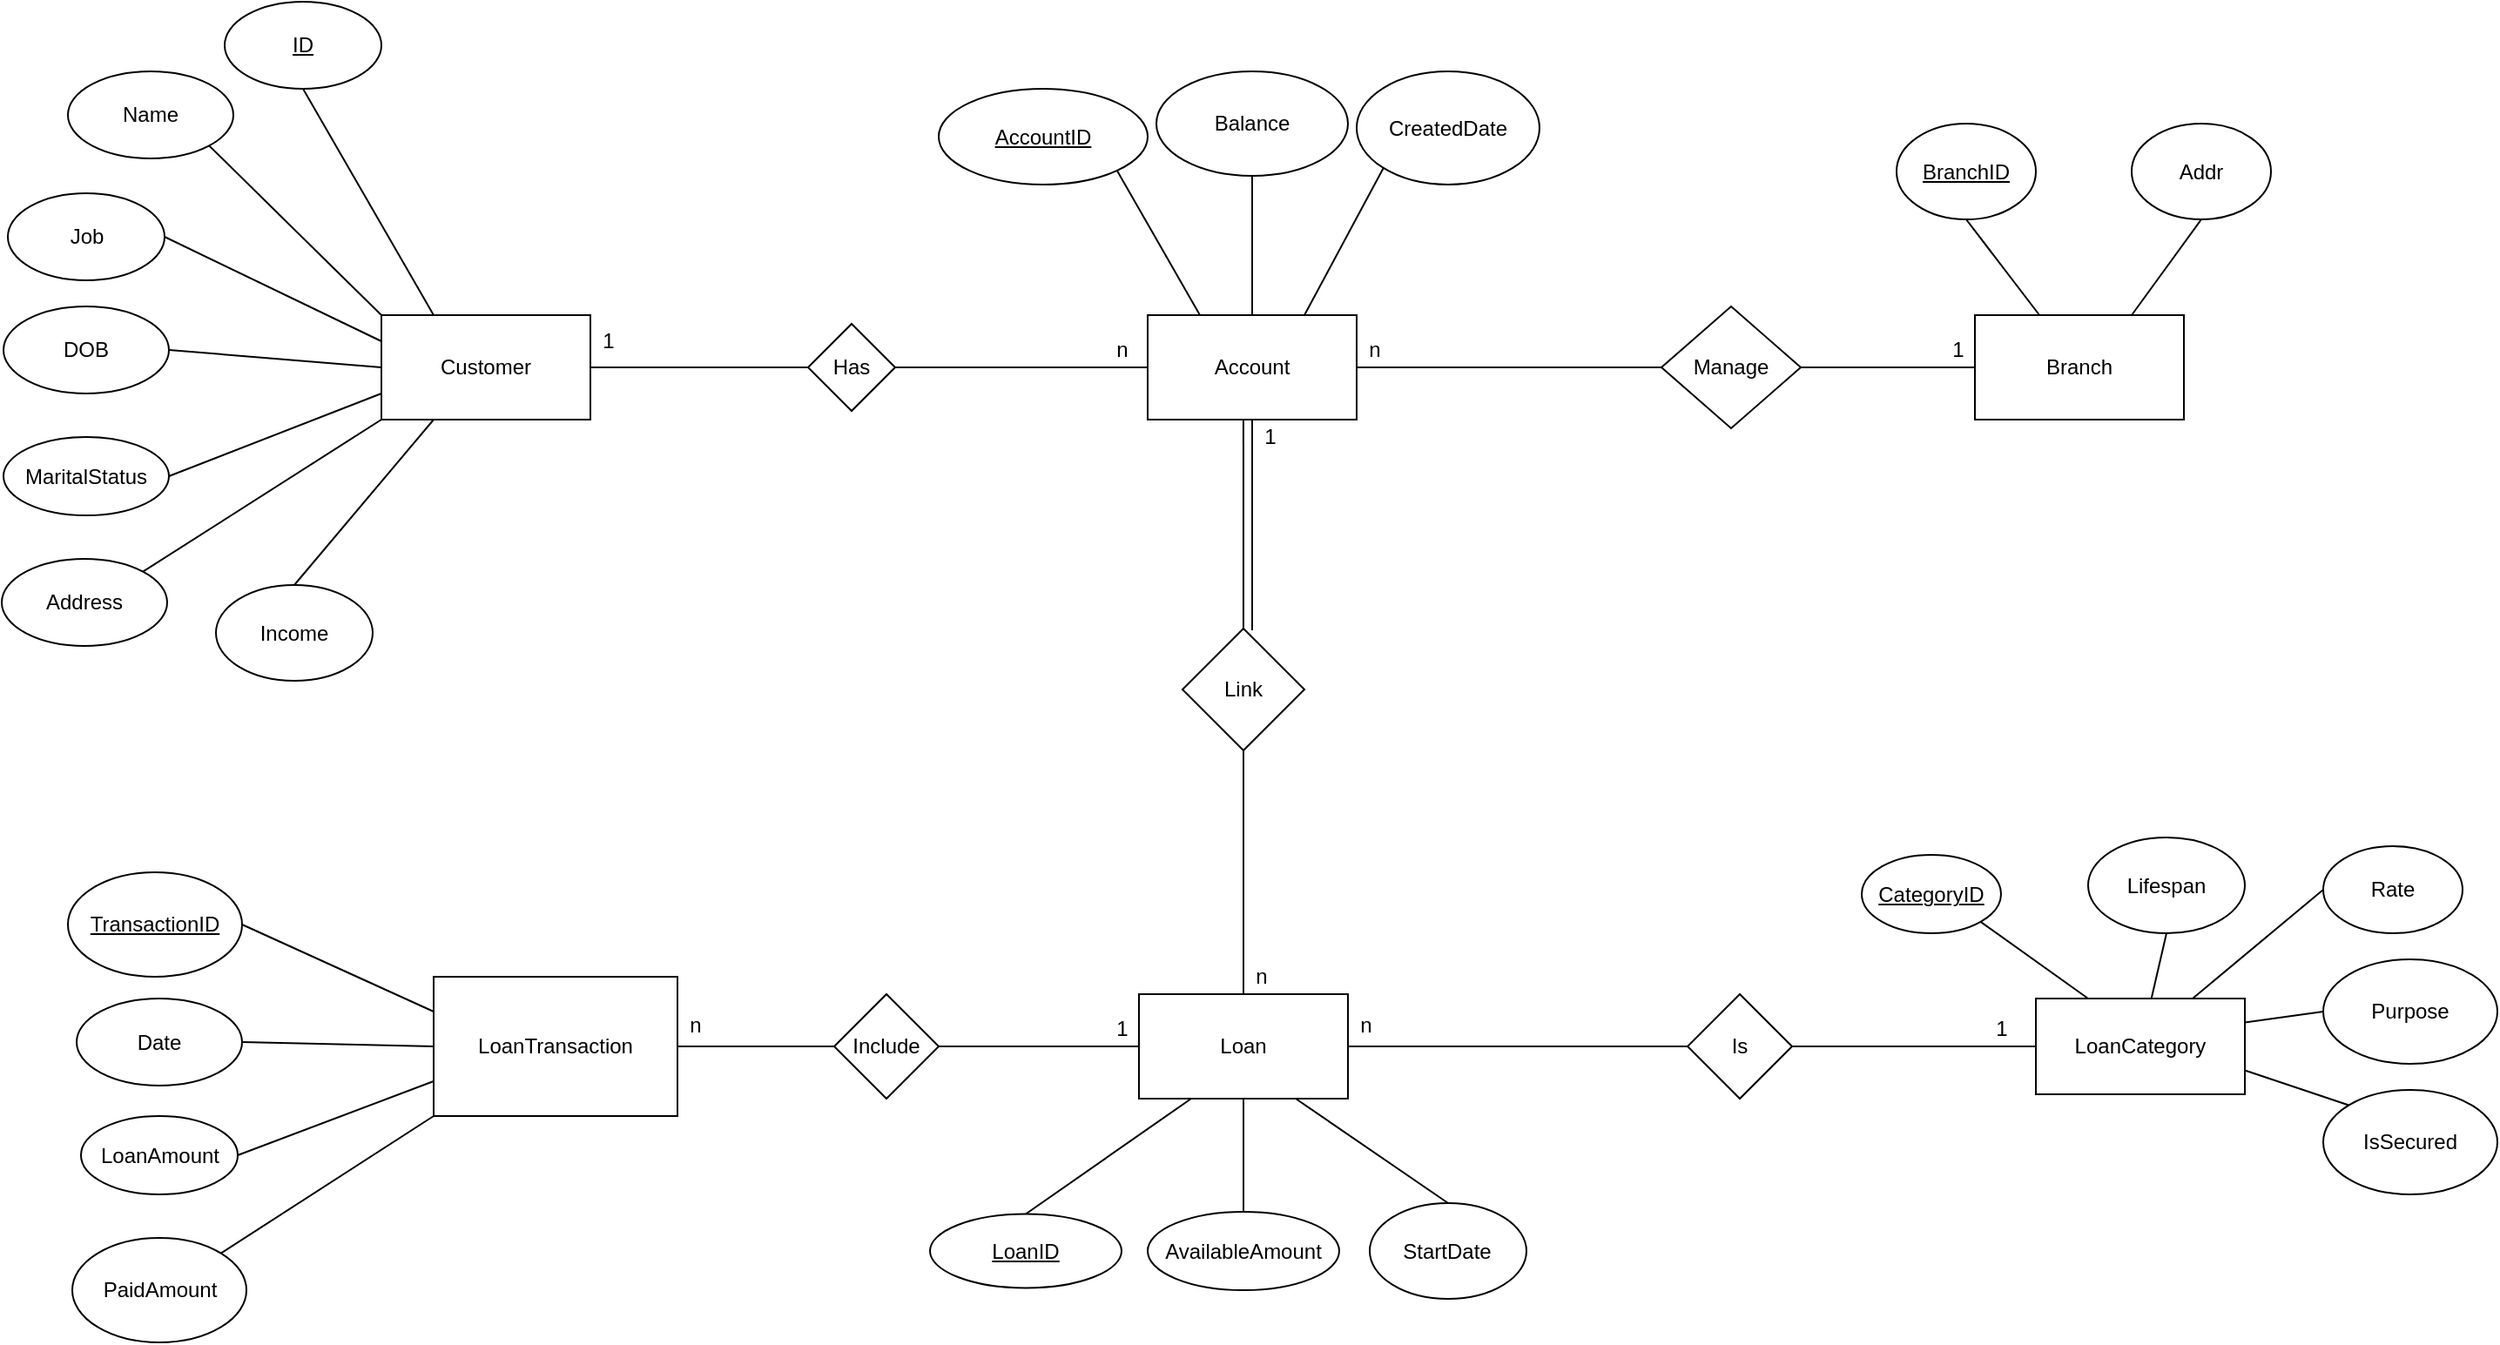 <mxfile version="14.4.3" type="device"><diagram id="F5QUPHd7W_ON9hNXwa87" name="Page-1"><mxGraphModel dx="2523" dy="2079" grid="1" gridSize="10" guides="1" tooltips="1" connect="1" arrows="1" fold="1" page="1" pageScale="1" pageWidth="850" pageHeight="1100" math="0" shadow="0"><root><mxCell id="0"/><mxCell id="1" parent="0"/><mxCell id="mRq7Sz3sTIvPrRSbzBMC-58" value="LoanTransaction" style="rounded=0;whiteSpace=wrap;html=1;" parent="1" vertex="1"><mxGeometry x="-515" y="400" width="140" height="80" as="geometry"/></mxCell><mxCell id="mRq7Sz3sTIvPrRSbzBMC-2" value="Branch" style="rounded=0;whiteSpace=wrap;html=1;" parent="1" vertex="1"><mxGeometry x="370" y="20" width="120" height="60" as="geometry"/></mxCell><mxCell id="mRq7Sz3sTIvPrRSbzBMC-3" value="Loan" style="rounded=0;whiteSpace=wrap;html=1;" parent="1" vertex="1"><mxGeometry x="-110.01" y="410" width="120" height="60" as="geometry"/></mxCell><mxCell id="mRq7Sz3sTIvPrRSbzBMC-4" value="Customer" style="rounded=0;whiteSpace=wrap;html=1;" parent="1" vertex="1"><mxGeometry x="-545" y="20" width="120" height="60" as="geometry"/></mxCell><mxCell id="mRq7Sz3sTIvPrRSbzBMC-11" value="" style="endArrow=none;html=1;exitX=1;exitY=0.5;exitDx=0;exitDy=0;entryX=0;entryY=0.5;entryDx=0;entryDy=0;" parent="1" source="mRq7Sz3sTIvPrRSbzBMC-12" target="z56UODmM72U3HW3-i8NW-6" edge="1"><mxGeometry width="50" height="50" relative="1" as="geometry"><mxPoint x="180" y="560" as="sourcePoint"/><mxPoint x="360" y="620" as="targetPoint"/></mxGeometry></mxCell><mxCell id="mRq7Sz3sTIvPrRSbzBMC-12" value="Has" style="rhombus;whiteSpace=wrap;html=1;" parent="1" vertex="1"><mxGeometry x="-300" y="25" width="50" height="50" as="geometry"/></mxCell><mxCell id="mRq7Sz3sTIvPrRSbzBMC-13" value="" style="endArrow=none;html=1;entryX=0;entryY=0.5;entryDx=0;entryDy=0;" parent="1" source="mRq7Sz3sTIvPrRSbzBMC-4" target="mRq7Sz3sTIvPrRSbzBMC-12" edge="1"><mxGeometry width="50" height="50" relative="1" as="geometry"><mxPoint x="-195" y="-130" as="sourcePoint"/><mxPoint x="-145" y="-180" as="targetPoint"/></mxGeometry></mxCell><mxCell id="mRq7Sz3sTIvPrRSbzBMC-20" value="" style="endArrow=none;html=1;entryX=1;entryY=0.5;entryDx=0;entryDy=0;exitX=0;exitY=0.5;exitDx=0;exitDy=0;" parent="1" source="mRq7Sz3sTIvPrRSbzBMC-21" target="mRq7Sz3sTIvPrRSbzBMC-58" edge="1"><mxGeometry width="50" height="50" relative="1" as="geometry"><mxPoint x="-245" y="425" as="sourcePoint"/><mxPoint x="-175" y="435" as="targetPoint"/></mxGeometry></mxCell><mxCell id="mRq7Sz3sTIvPrRSbzBMC-21" value="Include" style="rhombus;whiteSpace=wrap;html=1;" parent="1" vertex="1"><mxGeometry x="-285" y="410" width="60" height="60" as="geometry"/></mxCell><mxCell id="mRq7Sz3sTIvPrRSbzBMC-22" value="" style="endArrow=none;html=1;exitX=1;exitY=0.5;exitDx=0;exitDy=0;" parent="1" source="mRq7Sz3sTIvPrRSbzBMC-21" target="mRq7Sz3sTIvPrRSbzBMC-3" edge="1"><mxGeometry width="50" height="50" relative="1" as="geometry"><mxPoint x="-205" y="455" as="sourcePoint"/><mxPoint x="-175" y="435" as="targetPoint"/></mxGeometry></mxCell><mxCell id="mRq7Sz3sTIvPrRSbzBMC-24" value="n" style="text;html=1;align=center;verticalAlign=middle;resizable=0;points=[];autosize=1;" parent="1" vertex="1"><mxGeometry x="-375" y="417.5" width="20" height="20" as="geometry"/></mxCell><mxCell id="mRq7Sz3sTIvPrRSbzBMC-25" value="1" style="text;html=1;align=center;verticalAlign=middle;resizable=0;points=[];autosize=1;" parent="1" vertex="1"><mxGeometry x="-130.01" y="420" width="20" height="20" as="geometry"/></mxCell><mxCell id="mRq7Sz3sTIvPrRSbzBMC-33" value="n" style="text;html=1;align=center;verticalAlign=middle;resizable=0;points=[];autosize=1;" parent="1" vertex="1"><mxGeometry x="-130" y="30" width="20" height="20" as="geometry"/></mxCell><mxCell id="mRq7Sz3sTIvPrRSbzBMC-34" value="1" style="text;html=1;align=center;verticalAlign=middle;resizable=0;points=[];autosize=1;" parent="1" vertex="1"><mxGeometry x="-425" y="25" width="20" height="20" as="geometry"/></mxCell><mxCell id="mRq7Sz3sTIvPrRSbzBMC-35" value="LoanCategory" style="rounded=0;whiteSpace=wrap;html=1;" parent="1" vertex="1"><mxGeometry x="405" y="412.5" width="120" height="55" as="geometry"/></mxCell><mxCell id="mRq7Sz3sTIvPrRSbzBMC-36" value="Is" style="rhombus;whiteSpace=wrap;html=1;" parent="1" vertex="1"><mxGeometry x="205" y="410" width="60" height="60" as="geometry"/></mxCell><mxCell id="mRq7Sz3sTIvPrRSbzBMC-37" value="" style="endArrow=none;html=1;exitX=1;exitY=0.5;exitDx=0;exitDy=0;entryX=0;entryY=0.5;entryDx=0;entryDy=0;" parent="1" source="mRq7Sz3sTIvPrRSbzBMC-3" target="mRq7Sz3sTIvPrRSbzBMC-36" edge="1"><mxGeometry width="50" height="50" relative="1" as="geometry"><mxPoint x="410" y="435" as="sourcePoint"/><mxPoint x="460" y="385" as="targetPoint"/></mxGeometry></mxCell><mxCell id="mRq7Sz3sTIvPrRSbzBMC-40" value="" style="endArrow=none;html=1;entryX=0;entryY=0.5;entryDx=0;entryDy=0;exitX=1;exitY=0.5;exitDx=0;exitDy=0;" parent="1" source="mRq7Sz3sTIvPrRSbzBMC-36" target="mRq7Sz3sTIvPrRSbzBMC-35" edge="1"><mxGeometry width="50" height="50" relative="1" as="geometry"><mxPoint x="485" y="330" as="sourcePoint"/><mxPoint x="385" y="270" as="targetPoint"/></mxGeometry></mxCell><mxCell id="mRq7Sz3sTIvPrRSbzBMC-41" value="n" style="text;html=1;align=center;verticalAlign=middle;resizable=0;points=[];autosize=1;" parent="1" vertex="1"><mxGeometry x="9.99" y="417.5" width="20" height="20" as="geometry"/></mxCell><mxCell id="mRq7Sz3sTIvPrRSbzBMC-42" value="1" style="text;html=1;align=center;verticalAlign=middle;resizable=0;points=[];autosize=1;" parent="1" vertex="1"><mxGeometry x="375" y="420" width="20" height="20" as="geometry"/></mxCell><mxCell id="mRq7Sz3sTIvPrRSbzBMC-44" value="Addr" style="ellipse;whiteSpace=wrap;html=1;" parent="1" vertex="1"><mxGeometry x="460" y="-90" width="80" height="55" as="geometry"/></mxCell><mxCell id="mRq7Sz3sTIvPrRSbzBMC-48" value="&lt;u&gt;BranchID&lt;/u&gt;" style="ellipse;whiteSpace=wrap;html=1;" parent="1" vertex="1"><mxGeometry x="325" y="-90" width="80" height="55" as="geometry"/></mxCell><mxCell id="mRq7Sz3sTIvPrRSbzBMC-53" value="" style="endArrow=none;html=1;entryX=0.5;entryY=1;entryDx=0;entryDy=0;exitX=0.75;exitY=0;exitDx=0;exitDy=0;" parent="1" source="mRq7Sz3sTIvPrRSbzBMC-2" target="mRq7Sz3sTIvPrRSbzBMC-44" edge="1"><mxGeometry width="50" height="50" relative="1" as="geometry"><mxPoint x="470" y="320" as="sourcePoint"/><mxPoint x="520" y="270" as="targetPoint"/></mxGeometry></mxCell><mxCell id="mRq7Sz3sTIvPrRSbzBMC-54" value="" style="endArrow=none;html=1;entryX=0.5;entryY=1;entryDx=0;entryDy=0;" parent="1" source="mRq7Sz3sTIvPrRSbzBMC-2" target="mRq7Sz3sTIvPrRSbzBMC-48" edge="1"><mxGeometry width="50" height="50" relative="1" as="geometry"><mxPoint x="470" y="320" as="sourcePoint"/><mxPoint x="520" y="270" as="targetPoint"/></mxGeometry></mxCell><mxCell id="mRq7Sz3sTIvPrRSbzBMC-61" value="LoanAmount" style="ellipse;whiteSpace=wrap;html=1;" parent="1" vertex="1"><mxGeometry x="-717.5" y="480" width="90" height="45" as="geometry"/></mxCell><mxCell id="mRq7Sz3sTIvPrRSbzBMC-62" value="Date" style="ellipse;whiteSpace=wrap;html=1;" parent="1" vertex="1"><mxGeometry x="-720" y="412.5" width="95" height="50" as="geometry"/></mxCell><mxCell id="mRq7Sz3sTIvPrRSbzBMC-66" value="" style="endArrow=none;html=1;exitX=1;exitY=0.5;exitDx=0;exitDy=0;entryX=0;entryY=0.75;entryDx=0;entryDy=0;" parent="1" source="mRq7Sz3sTIvPrRSbzBMC-61" target="mRq7Sz3sTIvPrRSbzBMC-58" edge="1"><mxGeometry width="50" height="50" relative="1" as="geometry"><mxPoint x="-105" y="407.5" as="sourcePoint"/><mxPoint x="-55" y="357.5" as="targetPoint"/></mxGeometry></mxCell><mxCell id="mRq7Sz3sTIvPrRSbzBMC-67" value="" style="endArrow=none;html=1;exitX=1;exitY=0.5;exitDx=0;exitDy=0;entryX=0;entryY=0.5;entryDx=0;entryDy=0;" parent="1" source="mRq7Sz3sTIvPrRSbzBMC-62" target="mRq7Sz3sTIvPrRSbzBMC-58" edge="1"><mxGeometry width="50" height="50" relative="1" as="geometry"><mxPoint x="-105" y="407.5" as="sourcePoint"/><mxPoint x="-55" y="357.5" as="targetPoint"/></mxGeometry></mxCell><mxCell id="mRq7Sz3sTIvPrRSbzBMC-68" value="&lt;u&gt;CategoryID&lt;/u&gt;" style="ellipse;whiteSpace=wrap;html=1;" parent="1" vertex="1"><mxGeometry x="305" y="330" width="80" height="45" as="geometry"/></mxCell><mxCell id="mRq7Sz3sTIvPrRSbzBMC-69" value="Lifespan" style="ellipse;whiteSpace=wrap;html=1;" parent="1" vertex="1"><mxGeometry x="435" y="320" width="90" height="55" as="geometry"/></mxCell><mxCell id="mRq7Sz3sTIvPrRSbzBMC-71" value="" style="endArrow=none;html=1;entryX=1;entryY=1;entryDx=0;entryDy=0;exitX=0.25;exitY=0;exitDx=0;exitDy=0;" parent="1" source="mRq7Sz3sTIvPrRSbzBMC-35" target="mRq7Sz3sTIvPrRSbzBMC-68" edge="1"><mxGeometry width="50" height="50" relative="1" as="geometry"><mxPoint x="105" y="675" as="sourcePoint"/><mxPoint x="355" y="352.5" as="targetPoint"/></mxGeometry></mxCell><mxCell id="mRq7Sz3sTIvPrRSbzBMC-72" value="" style="endArrow=none;html=1;entryX=0.5;entryY=1;entryDx=0;entryDy=0;" parent="1" source="mRq7Sz3sTIvPrRSbzBMC-35" target="mRq7Sz3sTIvPrRSbzBMC-69" edge="1"><mxGeometry width="50" height="50" relative="1" as="geometry"><mxPoint x="105" y="675" as="sourcePoint"/><mxPoint x="155" y="625" as="targetPoint"/></mxGeometry></mxCell><mxCell id="tvuuIgcn55S8OqIhXlFu-1" value="Rate" style="ellipse;whiteSpace=wrap;html=1;" parent="1" vertex="1"><mxGeometry x="570" y="325" width="80" height="50" as="geometry"/></mxCell><mxCell id="tvuuIgcn55S8OqIhXlFu-3" value="StartDate" style="ellipse;whiteSpace=wrap;html=1;" parent="1" vertex="1"><mxGeometry x="22.49" y="530" width="90" height="55" as="geometry"/></mxCell><mxCell id="tvuuIgcn55S8OqIhXlFu-6" value="" style="endArrow=none;html=1;entryX=0.5;entryY=0;entryDx=0;entryDy=0;exitX=0.75;exitY=1;exitDx=0;exitDy=0;" parent="1" source="mRq7Sz3sTIvPrRSbzBMC-3" target="tvuuIgcn55S8OqIhXlFu-3" edge="1"><mxGeometry width="50" height="50" relative="1" as="geometry"><mxPoint x="-205" y="445" as="sourcePoint"/><mxPoint x="-155" y="395" as="targetPoint"/></mxGeometry></mxCell><mxCell id="tvuuIgcn55S8OqIhXlFu-8" value="&lt;u&gt;ID&lt;/u&gt;" style="ellipse;whiteSpace=wrap;html=1;" parent="1" vertex="1"><mxGeometry x="-635" y="-160" width="90" height="50" as="geometry"/></mxCell><mxCell id="tvuuIgcn55S8OqIhXlFu-9" value="MaritalStatus" style="ellipse;whiteSpace=wrap;html=1;" parent="1" vertex="1"><mxGeometry x="-762" y="90" width="95" height="45" as="geometry"/></mxCell><mxCell id="tvuuIgcn55S8OqIhXlFu-10" value="DOB" style="ellipse;whiteSpace=wrap;html=1;" parent="1" vertex="1"><mxGeometry x="-762" y="15" width="95" height="50" as="geometry"/></mxCell><mxCell id="tvuuIgcn55S8OqIhXlFu-11" value="Address" style="ellipse;whiteSpace=wrap;html=1;" parent="1" vertex="1"><mxGeometry x="-763" y="160" width="95" height="50" as="geometry"/></mxCell><mxCell id="tvuuIgcn55S8OqIhXlFu-13" value="" style="endArrow=none;html=1;exitX=0.5;exitY=1;exitDx=0;exitDy=0;entryX=0.25;entryY=0;entryDx=0;entryDy=0;" parent="1" source="tvuuIgcn55S8OqIhXlFu-8" target="mRq7Sz3sTIvPrRSbzBMC-4" edge="1"><mxGeometry width="50" height="50" relative="1" as="geometry"><mxPoint x="-465" y="-70" as="sourcePoint"/><mxPoint x="-415" y="-120" as="targetPoint"/></mxGeometry></mxCell><mxCell id="tvuuIgcn55S8OqIhXlFu-14" value="" style="endArrow=none;html=1;exitX=1;exitY=0.5;exitDx=0;exitDy=0;entryX=0;entryY=0.75;entryDx=0;entryDy=0;" parent="1" source="tvuuIgcn55S8OqIhXlFu-9" target="mRq7Sz3sTIvPrRSbzBMC-4" edge="1"><mxGeometry width="50" height="50" relative="1" as="geometry"><mxPoint x="-465" y="-70" as="sourcePoint"/><mxPoint x="-545" y="50" as="targetPoint"/></mxGeometry></mxCell><mxCell id="tvuuIgcn55S8OqIhXlFu-15" value="" style="endArrow=none;html=1;exitX=1;exitY=0.5;exitDx=0;exitDy=0;entryX=0;entryY=0.5;entryDx=0;entryDy=0;" parent="1" source="tvuuIgcn55S8OqIhXlFu-10" target="mRq7Sz3sTIvPrRSbzBMC-4" edge="1"><mxGeometry width="50" height="50" relative="1" as="geometry"><mxPoint x="-465" y="-70" as="sourcePoint"/><mxPoint x="-545" y="50" as="targetPoint"/></mxGeometry></mxCell><mxCell id="tvuuIgcn55S8OqIhXlFu-16" value="" style="endArrow=none;html=1;exitX=1;exitY=0;exitDx=0;exitDy=0;entryX=0;entryY=1;entryDx=0;entryDy=0;" parent="1" source="tvuuIgcn55S8OqIhXlFu-11" target="mRq7Sz3sTIvPrRSbzBMC-4" edge="1"><mxGeometry width="50" height="50" relative="1" as="geometry"><mxPoint x="-465" y="-70" as="sourcePoint"/><mxPoint x="-415" y="-120" as="targetPoint"/></mxGeometry></mxCell><mxCell id="tvuuIgcn55S8OqIhXlFu-18" value="Income" style="ellipse;whiteSpace=wrap;html=1;" parent="1" vertex="1"><mxGeometry x="-640" y="175" width="90" height="55" as="geometry"/></mxCell><mxCell id="tvuuIgcn55S8OqIhXlFu-19" value="" style="endArrow=none;html=1;exitX=0.5;exitY=0;exitDx=0;exitDy=0;entryX=0.25;entryY=1;entryDx=0;entryDy=0;" parent="1" source="tvuuIgcn55S8OqIhXlFu-18" target="mRq7Sz3sTIvPrRSbzBMC-4" edge="1"><mxGeometry width="50" height="50" relative="1" as="geometry"><mxPoint x="-465" y="30" as="sourcePoint"/><mxPoint x="-415" y="-20" as="targetPoint"/></mxGeometry></mxCell><mxCell id="tvuuIgcn55S8OqIhXlFu-20" value="" style="endArrow=none;html=1;entryX=0;entryY=0.5;entryDx=0;entryDy=0;exitX=0.75;exitY=0;exitDx=0;exitDy=0;" parent="1" source="mRq7Sz3sTIvPrRSbzBMC-35" target="tvuuIgcn55S8OqIhXlFu-1" edge="1"><mxGeometry width="50" height="50" relative="1" as="geometry"><mxPoint x="525" y="445" as="sourcePoint"/><mxPoint x="65" y="675" as="targetPoint"/></mxGeometry></mxCell><mxCell id="tvuuIgcn55S8OqIhXlFu-21" value="&lt;u&gt;TransactionID&lt;/u&gt;" style="ellipse;whiteSpace=wrap;html=1;" parent="1" vertex="1"><mxGeometry x="-725" y="340" width="100" height="60" as="geometry"/></mxCell><mxCell id="tvuuIgcn55S8OqIhXlFu-22" value="" style="endArrow=none;html=1;exitX=1;exitY=0.5;exitDx=0;exitDy=0;entryX=0;entryY=0.25;entryDx=0;entryDy=0;" parent="1" source="tvuuIgcn55S8OqIhXlFu-21" target="mRq7Sz3sTIvPrRSbzBMC-58" edge="1"><mxGeometry width="50" height="50" relative="1" as="geometry"><mxPoint x="-565" y="497.5" as="sourcePoint"/><mxPoint x="-155" y="387.5" as="targetPoint"/></mxGeometry></mxCell><mxCell id="tvuuIgcn55S8OqIhXlFu-23" value="Job" style="ellipse;whiteSpace=wrap;html=1;" parent="1" vertex="1"><mxGeometry x="-759.5" y="-50" width="90" height="50" as="geometry"/></mxCell><mxCell id="tvuuIgcn55S8OqIhXlFu-25" value="" style="endArrow=none;html=1;exitX=1;exitY=0.5;exitDx=0;exitDy=0;entryX=0;entryY=0.25;entryDx=0;entryDy=0;" parent="1" source="tvuuIgcn55S8OqIhXlFu-23" target="mRq7Sz3sTIvPrRSbzBMC-4" edge="1"><mxGeometry width="50" height="50" relative="1" as="geometry"><mxPoint x="-465" y="130" as="sourcePoint"/><mxPoint x="-415" y="80" as="targetPoint"/></mxGeometry></mxCell><mxCell id="z56UODmM72U3HW3-i8NW-1" value="Purpose" style="ellipse;whiteSpace=wrap;html=1;" parent="1" vertex="1"><mxGeometry x="570" y="390" width="100" height="60" as="geometry"/></mxCell><mxCell id="z56UODmM72U3HW3-i8NW-2" value="" style="endArrow=none;html=1;entryX=1;entryY=0.25;entryDx=0;entryDy=0;exitX=0;exitY=0.5;exitDx=0;exitDy=0;" parent="1" source="z56UODmM72U3HW3-i8NW-1" target="mRq7Sz3sTIvPrRSbzBMC-35" edge="1"><mxGeometry width="50" height="50" relative="1" as="geometry"><mxPoint x="25" y="725" as="sourcePoint"/><mxPoint x="75" y="675" as="targetPoint"/></mxGeometry></mxCell><mxCell id="z56UODmM72U3HW3-i8NW-6" value="Account" style="rounded=0;whiteSpace=wrap;html=1;" parent="1" vertex="1"><mxGeometry x="-105.01" y="20" width="120" height="60" as="geometry"/></mxCell><mxCell id="z56UODmM72U3HW3-i8NW-8" value="&lt;u&gt;AccountID&lt;/u&gt;" style="ellipse;whiteSpace=wrap;html=1;" parent="1" vertex="1"><mxGeometry x="-225" y="-110" width="120" height="55" as="geometry"/></mxCell><mxCell id="z56UODmM72U3HW3-i8NW-9" value="" style="endArrow=none;html=1;exitX=0.25;exitY=0;exitDx=0;exitDy=0;entryX=1;entryY=1;entryDx=0;entryDy=0;" parent="1" source="z56UODmM72U3HW3-i8NW-6" target="z56UODmM72U3HW3-i8NW-8" edge="1"><mxGeometry width="50" height="50" relative="1" as="geometry"><mxPoint x="264.99" y="310" as="sourcePoint"/><mxPoint x="59.99" y="-80" as="targetPoint"/></mxGeometry></mxCell><mxCell id="z56UODmM72U3HW3-i8NW-10" value="Balance" style="ellipse;whiteSpace=wrap;html=1;" parent="1" vertex="1"><mxGeometry x="-100.01" y="-120" width="110" height="60" as="geometry"/></mxCell><mxCell id="z56UODmM72U3HW3-i8NW-11" value="" style="endArrow=none;html=1;exitX=0.5;exitY=0;exitDx=0;exitDy=0;entryX=0.5;entryY=1;entryDx=0;entryDy=0;" parent="1" source="z56UODmM72U3HW3-i8NW-6" target="z56UODmM72U3HW3-i8NW-10" edge="1"><mxGeometry width="50" height="50" relative="1" as="geometry"><mxPoint x="264.99" y="310" as="sourcePoint"/><mxPoint x="64.99" y="-40" as="targetPoint"/></mxGeometry></mxCell><mxCell id="z56UODmM72U3HW3-i8NW-12" value="CreatedDate" style="ellipse;whiteSpace=wrap;html=1;" parent="1" vertex="1"><mxGeometry x="14.99" y="-120" width="105" height="65" as="geometry"/></mxCell><mxCell id="z56UODmM72U3HW3-i8NW-13" value="" style="endArrow=none;html=1;exitX=0.75;exitY=0;exitDx=0;exitDy=0;entryX=0;entryY=1;entryDx=0;entryDy=0;" parent="1" source="z56UODmM72U3HW3-i8NW-6" target="z56UODmM72U3HW3-i8NW-12" edge="1"><mxGeometry width="50" height="50" relative="1" as="geometry"><mxPoint x="264.99" y="310" as="sourcePoint"/><mxPoint x="79.997" y="32.786" as="targetPoint"/></mxGeometry></mxCell><mxCell id="z56UODmM72U3HW3-i8NW-14" value="" style="endArrow=none;html=1;exitX=1;exitY=0.5;exitDx=0;exitDy=0;entryX=0;entryY=0.5;entryDx=0;entryDy=0;" parent="1" source="z56UODmM72U3HW3-i8NW-6" target="z56UODmM72U3HW3-i8NW-15" edge="1"><mxGeometry width="50" height="50" relative="1" as="geometry"><mxPoint x="30" y="180" as="sourcePoint"/><mxPoint x="100" y="180" as="targetPoint"/></mxGeometry></mxCell><mxCell id="z56UODmM72U3HW3-i8NW-15" value="Manage" style="rhombus;whiteSpace=wrap;html=1;" parent="1" vertex="1"><mxGeometry x="190" y="15" width="80" height="70" as="geometry"/></mxCell><mxCell id="z56UODmM72U3HW3-i8NW-18" value="" style="endArrow=none;html=1;exitX=1;exitY=0.5;exitDx=0;exitDy=0;entryX=0;entryY=0.5;entryDx=0;entryDy=0;" parent="1" source="z56UODmM72U3HW3-i8NW-15" target="mRq7Sz3sTIvPrRSbzBMC-2" edge="1"><mxGeometry width="50" height="50" relative="1" as="geometry"><mxPoint x="340" y="190" as="sourcePoint"/><mxPoint x="390" y="140" as="targetPoint"/></mxGeometry></mxCell><mxCell id="z56UODmM72U3HW3-i8NW-19" value="1" style="text;html=1;align=center;verticalAlign=middle;resizable=0;points=[];autosize=1;" parent="1" vertex="1"><mxGeometry x="350" y="30" width="20" height="20" as="geometry"/></mxCell><mxCell id="z56UODmM72U3HW3-i8NW-21" value="AvailableAmount" style="ellipse;whiteSpace=wrap;html=1;" parent="1" vertex="1"><mxGeometry x="-105.01" y="535" width="110" height="45" as="geometry"/></mxCell><mxCell id="H6xk1Y_vJmNz2c3-kumt-1" value="" style="endArrow=none;html=1;entryX=0.5;entryY=1;entryDx=0;entryDy=0;exitX=0.5;exitY=0;exitDx=0;exitDy=0;" parent="1" source="z56UODmM72U3HW3-i8NW-21" target="mRq7Sz3sTIvPrRSbzBMC-3" edge="1"><mxGeometry width="50" height="50" relative="1" as="geometry"><mxPoint x="-215" y="465" as="sourcePoint"/><mxPoint x="-165" y="415" as="targetPoint"/></mxGeometry></mxCell><mxCell id="H6xk1Y_vJmNz2c3-kumt-2" value="Link" style="rhombus;whiteSpace=wrap;html=1;" parent="1" vertex="1"><mxGeometry x="-85.01" y="200" width="70" height="70" as="geometry"/></mxCell><mxCell id="H6xk1Y_vJmNz2c3-kumt-3" value="" style="endArrow=none;html=1;" parent="1" edge="1"><mxGeometry width="50" height="50" relative="1" as="geometry"><mxPoint x="-45" y="201" as="sourcePoint"/><mxPoint x="-45" y="80" as="targetPoint"/></mxGeometry></mxCell><mxCell id="H6xk1Y_vJmNz2c3-kumt-4" value="" style="endArrow=none;html=1;entryX=0.5;entryY=1;entryDx=0;entryDy=0;exitX=0.5;exitY=0;exitDx=0;exitDy=0;" parent="1" source="mRq7Sz3sTIvPrRSbzBMC-3" target="H6xk1Y_vJmNz2c3-kumt-2" edge="1"><mxGeometry width="50" height="50" relative="1" as="geometry"><mxPoint x="185" y="350" as="sourcePoint"/><mxPoint x="235" y="300" as="targetPoint"/></mxGeometry></mxCell><mxCell id="H6xk1Y_vJmNz2c3-kumt-5" value="1" style="text;html=1;align=center;verticalAlign=middle;resizable=0;points=[];autosize=1;" parent="1" vertex="1"><mxGeometry x="-45" y="80" width="20" height="20" as="geometry"/></mxCell><mxCell id="H6xk1Y_vJmNz2c3-kumt-6" value="n" style="text;html=1;align=center;verticalAlign=middle;resizable=0;points=[];autosize=1;" parent="1" vertex="1"><mxGeometry x="-50" y="390" width="20" height="20" as="geometry"/></mxCell><mxCell id="H6xk1Y_vJmNz2c3-kumt-7" value="" style="endArrow=none;html=1;exitX=0.5;exitY=0;exitDx=0;exitDy=0;entryX=0.458;entryY=1;entryDx=0;entryDy=0;entryPerimeter=0;" parent="1" source="H6xk1Y_vJmNz2c3-kumt-2" target="z56UODmM72U3HW3-i8NW-6" edge="1"><mxGeometry width="50" height="50" relative="1" as="geometry"><mxPoint x="120" y="310" as="sourcePoint"/><mxPoint x="-50" y="90" as="targetPoint"/></mxGeometry></mxCell><mxCell id="z56UODmM72U3HW3-i8NW-20" value="n" style="text;html=1;align=center;verticalAlign=middle;resizable=0;points=[];autosize=1;" parent="1" vertex="1"><mxGeometry x="14.99" y="30" width="20" height="20" as="geometry"/></mxCell><mxCell id="H6xk1Y_vJmNz2c3-kumt-11" value="" style="endArrow=none;html=1;exitX=1;exitY=0.5;exitDx=0;exitDy=0;entryX=0;entryY=0.5;entryDx=0;entryDy=0;" parent="1" source="z56UODmM72U3HW3-i8NW-6" target="z56UODmM72U3HW3-i8NW-20" edge="1"><mxGeometry width="50" height="50" relative="1" as="geometry"><mxPoint x="14.99" y="50" as="sourcePoint"/><mxPoint x="120" y="180" as="targetPoint"/></mxGeometry></mxCell><mxCell id="GK5cwT5ZVURMTwi3rhJI-1" value="&lt;u&gt;LoanID&lt;/u&gt;" style="ellipse;whiteSpace=wrap;html=1;" parent="1" vertex="1"><mxGeometry x="-230" y="536.25" width="110" height="42.5" as="geometry"/></mxCell><mxCell id="GK5cwT5ZVURMTwi3rhJI-2" value="" style="endArrow=none;html=1;exitX=0.5;exitY=0;exitDx=0;exitDy=0;entryX=0.25;entryY=1;entryDx=0;entryDy=0;" parent="1" source="GK5cwT5ZVURMTwi3rhJI-1" target="mRq7Sz3sTIvPrRSbzBMC-3" edge="1"><mxGeometry width="50" height="50" relative="1" as="geometry"><mxPoint x="-185" y="190" as="sourcePoint"/><mxPoint x="-135" y="140" as="targetPoint"/></mxGeometry></mxCell><mxCell id="GK5cwT5ZVURMTwi3rhJI-6" value="" style="endArrow=none;html=1;exitX=0;exitY=0;exitDx=0;exitDy=0;entryX=1;entryY=1;entryDx=0;entryDy=0;" parent="1" source="mRq7Sz3sTIvPrRSbzBMC-4" target="GK5cwT5ZVURMTwi3rhJI-8" edge="1"><mxGeometry width="50" height="50" relative="1" as="geometry"><mxPoint x="-110" y="80" as="sourcePoint"/><mxPoint x="-497" y="-170" as="targetPoint"/></mxGeometry></mxCell><mxCell id="GK5cwT5ZVURMTwi3rhJI-8" value="Name" style="ellipse;whiteSpace=wrap;html=1;" parent="1" vertex="1"><mxGeometry x="-725" y="-120" width="95" height="50" as="geometry"/></mxCell><mxCell id="GK5cwT5ZVURMTwi3rhJI-9" value="IsSecured" style="ellipse;whiteSpace=wrap;html=1;" parent="1" vertex="1"><mxGeometry x="570" y="465" width="100" height="60" as="geometry"/></mxCell><mxCell id="GK5cwT5ZVURMTwi3rhJI-10" value="" style="endArrow=none;html=1;exitX=0;exitY=0;exitDx=0;exitDy=0;entryX=1;entryY=0.75;entryDx=0;entryDy=0;" parent="1" source="GK5cwT5ZVURMTwi3rhJI-9" target="mRq7Sz3sTIvPrRSbzBMC-35" edge="1"><mxGeometry width="50" height="50" relative="1" as="geometry"><mxPoint x="-45" y="200" as="sourcePoint"/><mxPoint x="5" y="150" as="targetPoint"/></mxGeometry></mxCell><mxCell id="NxXGZH01nO79JCp4hQq9-1" value="PaidAmount" style="ellipse;whiteSpace=wrap;html=1;" vertex="1" parent="1"><mxGeometry x="-722.5" y="550" width="100" height="60" as="geometry"/></mxCell><mxCell id="NxXGZH01nO79JCp4hQq9-2" value="" style="endArrow=none;html=1;exitX=1;exitY=0;exitDx=0;exitDy=0;entryX=0;entryY=1;entryDx=0;entryDy=0;" edge="1" parent="1" source="NxXGZH01nO79JCp4hQq9-1" target="mRq7Sz3sTIvPrRSbzBMC-58"><mxGeometry width="50" height="50" relative="1" as="geometry"><mxPoint x="10" y="250" as="sourcePoint"/><mxPoint x="60" y="200" as="targetPoint"/></mxGeometry></mxCell></root></mxGraphModel></diagram></mxfile>